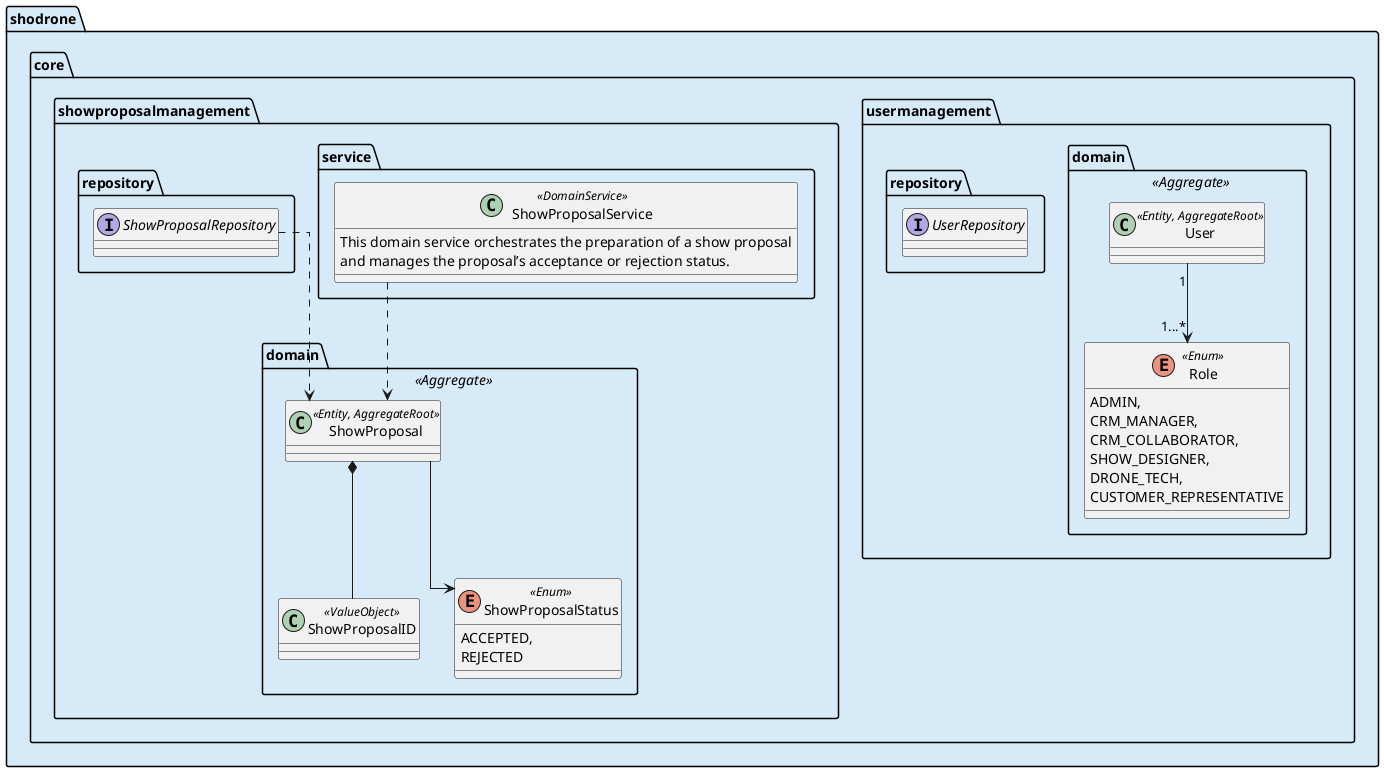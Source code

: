 @startuml

skinparam linetype ortho

skinparam package {
  BackgroundColor #D6EAF8
  BorderColor Black
}

' ==== USER ====
package "shodrone.core.usermanagement.domain" <<Aggregate>> {

class User <<Entity, AggregateRoot>> {}
enum Role <<Enum>> {
  ADMIN,
  CRM_MANAGER,
  CRM_COLLABORATOR,
  SHOW_DESIGNER,
  DRONE_TECH,
  CUSTOMER_REPRESENTATIVE
}
}

package "shodrone.core.usermanagement.repository" {
interface UserRepository
}

' ==== SHOW PROPOSAL ====
package "shodrone.core.showproposalmanagement.domain" <<Aggregate>> {

class ShowProposal <<Entity, AggregateRoot>> {}
class ShowProposalID <<ValueObject>> {}

enum ShowProposalStatus <<Enum>> {
  ACCEPTED,
  REJECTED
}
}

package "shodrone.core.showproposalmanagement.service" {

class ShowProposalService <<DomainService>> {
  This domain service orchestrates the preparation of a show proposal
  and manages the proposal’s acceptance or rejection status.
}

}

package "shodrone.core.showproposalmanagement.repository" {
interface ShowProposalRepository
}

' ==== RELATIONSHIPS ====

User "1" --> "1...*" Role
ShowProposal --> ShowProposalStatus
ShowProposal *-- ShowProposalID
ShowProposalService ..> ShowProposal
ShowProposalRepository ..> ShowProposal

@enduml
